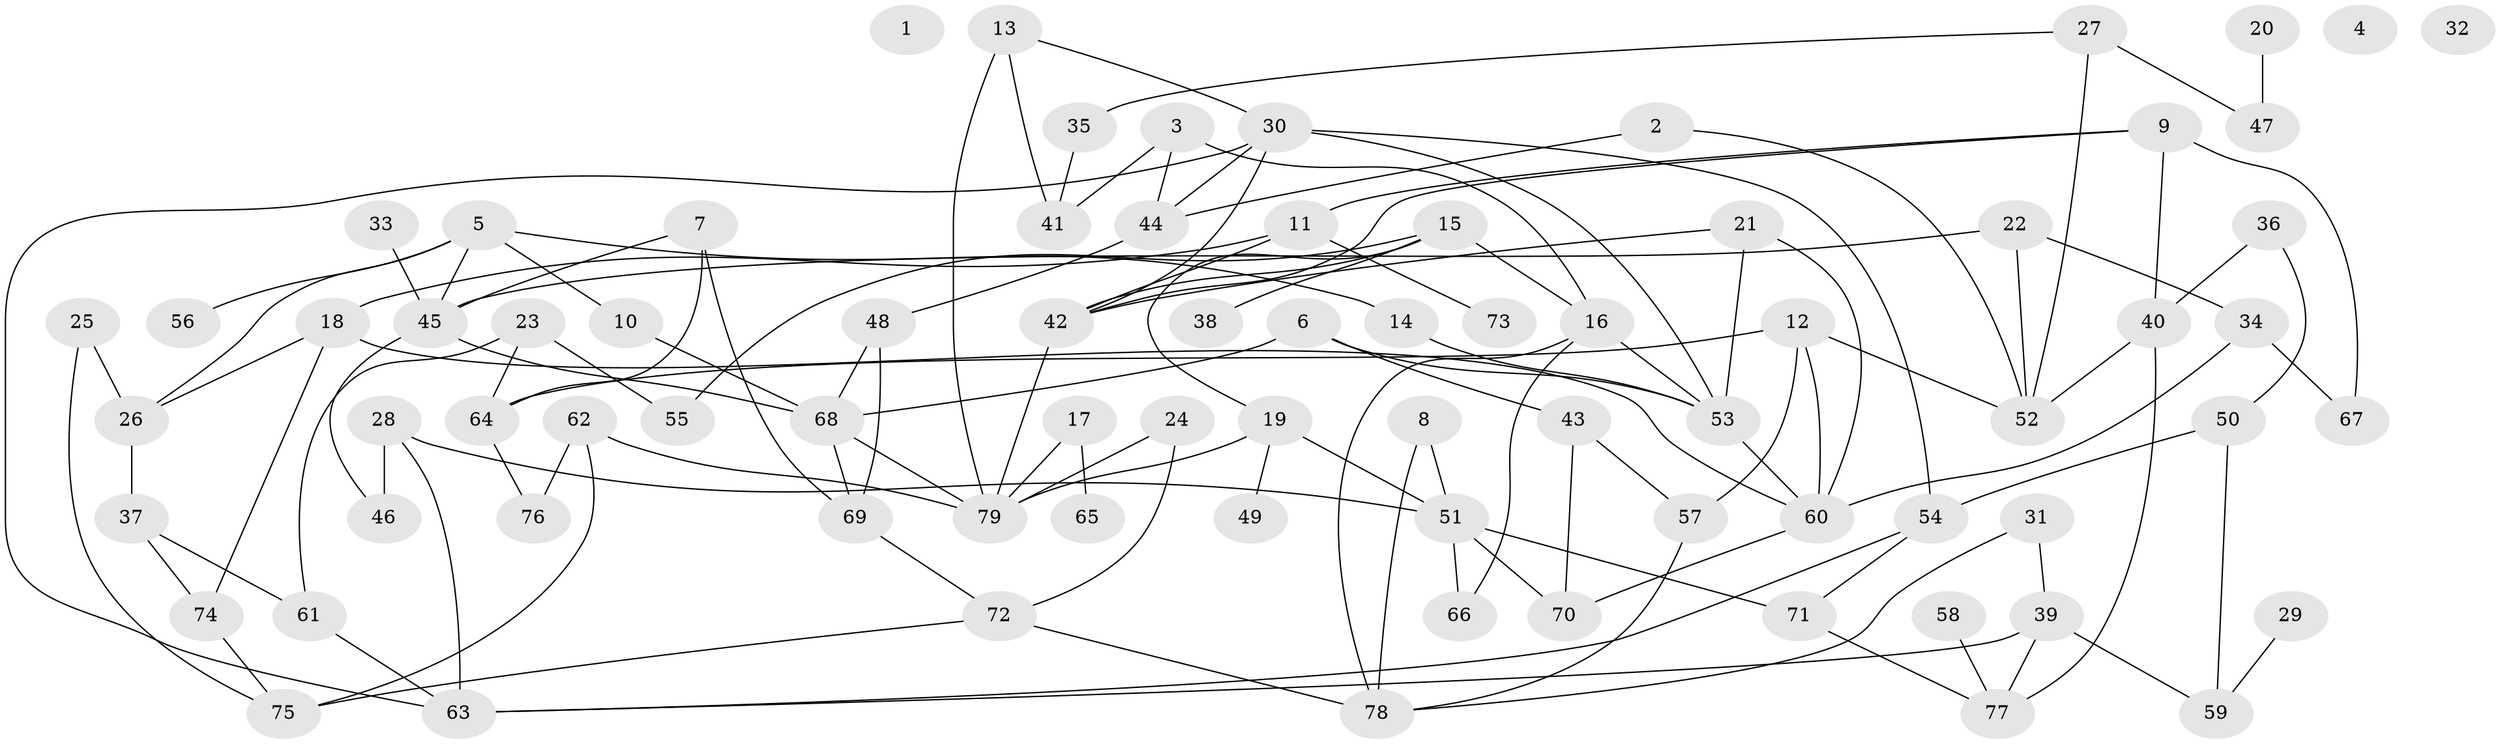 // Generated by graph-tools (version 1.1) at 2025/33/03/09/25 02:33:30]
// undirected, 79 vertices, 123 edges
graph export_dot {
graph [start="1"]
  node [color=gray90,style=filled];
  1;
  2;
  3;
  4;
  5;
  6;
  7;
  8;
  9;
  10;
  11;
  12;
  13;
  14;
  15;
  16;
  17;
  18;
  19;
  20;
  21;
  22;
  23;
  24;
  25;
  26;
  27;
  28;
  29;
  30;
  31;
  32;
  33;
  34;
  35;
  36;
  37;
  38;
  39;
  40;
  41;
  42;
  43;
  44;
  45;
  46;
  47;
  48;
  49;
  50;
  51;
  52;
  53;
  54;
  55;
  56;
  57;
  58;
  59;
  60;
  61;
  62;
  63;
  64;
  65;
  66;
  67;
  68;
  69;
  70;
  71;
  72;
  73;
  74;
  75;
  76;
  77;
  78;
  79;
  2 -- 44;
  2 -- 52;
  3 -- 16;
  3 -- 41;
  3 -- 44;
  5 -- 10;
  5 -- 14;
  5 -- 26;
  5 -- 45;
  5 -- 56;
  6 -- 43;
  6 -- 53;
  6 -- 68;
  7 -- 45;
  7 -- 64;
  7 -- 69;
  8 -- 51;
  8 -- 78;
  9 -- 11;
  9 -- 40;
  9 -- 42;
  9 -- 67;
  10 -- 68;
  11 -- 18;
  11 -- 42;
  11 -- 73;
  12 -- 52;
  12 -- 57;
  12 -- 60;
  12 -- 64;
  13 -- 30;
  13 -- 41;
  13 -- 79;
  14 -- 53;
  15 -- 16;
  15 -- 19;
  15 -- 38;
  15 -- 42;
  15 -- 55;
  16 -- 53;
  16 -- 66;
  16 -- 78;
  17 -- 65;
  17 -- 79;
  18 -- 26;
  18 -- 60;
  18 -- 74;
  19 -- 49;
  19 -- 51;
  19 -- 79;
  20 -- 47;
  21 -- 42;
  21 -- 53;
  21 -- 60;
  22 -- 34;
  22 -- 45;
  22 -- 52;
  23 -- 55;
  23 -- 61;
  23 -- 64;
  24 -- 72;
  24 -- 79;
  25 -- 26;
  25 -- 75;
  26 -- 37;
  27 -- 35;
  27 -- 47;
  27 -- 52;
  28 -- 46;
  28 -- 51;
  28 -- 63;
  29 -- 59;
  30 -- 42;
  30 -- 44;
  30 -- 53;
  30 -- 54;
  30 -- 63;
  31 -- 39;
  31 -- 78;
  33 -- 45;
  34 -- 60;
  34 -- 67;
  35 -- 41;
  36 -- 40;
  36 -- 50;
  37 -- 61;
  37 -- 74;
  39 -- 59;
  39 -- 63;
  39 -- 77;
  40 -- 52;
  40 -- 77;
  42 -- 79;
  43 -- 57;
  43 -- 70;
  44 -- 48;
  45 -- 46;
  45 -- 68;
  48 -- 68;
  48 -- 69;
  50 -- 54;
  50 -- 59;
  51 -- 66;
  51 -- 70;
  51 -- 71;
  53 -- 60;
  54 -- 63;
  54 -- 71;
  57 -- 78;
  58 -- 77;
  60 -- 70;
  61 -- 63;
  62 -- 75;
  62 -- 76;
  62 -- 79;
  64 -- 76;
  68 -- 69;
  68 -- 79;
  69 -- 72;
  71 -- 77;
  72 -- 75;
  72 -- 78;
  74 -- 75;
}
